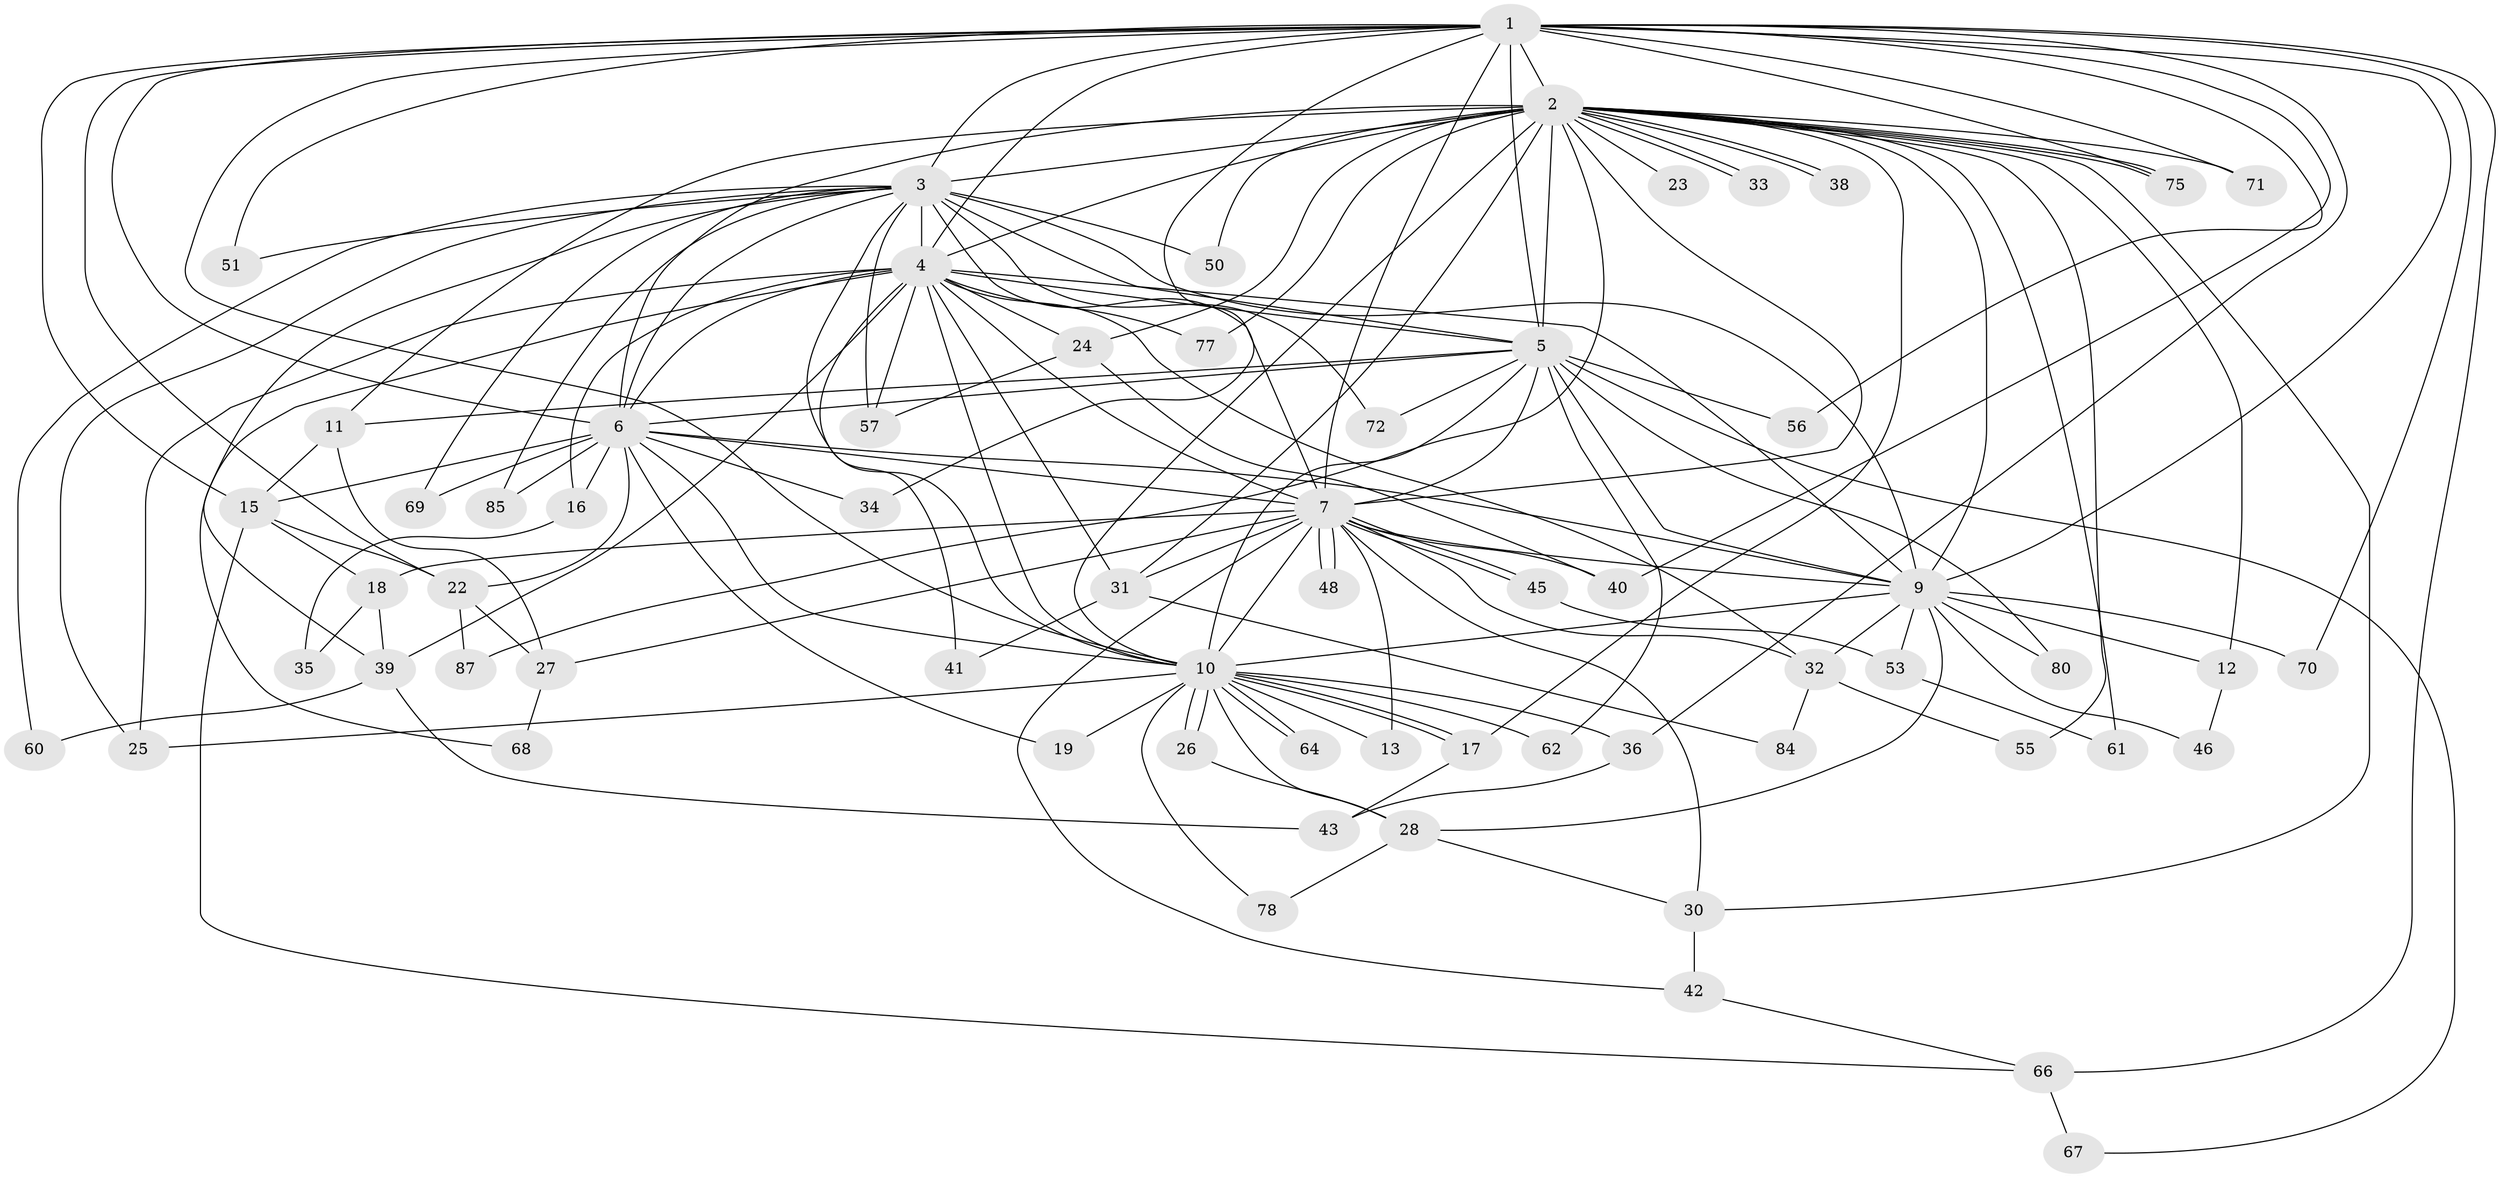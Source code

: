 // original degree distribution, {24: 0.022988505747126436, 21: 0.022988505747126436, 19: 0.011494252873563218, 20: 0.011494252873563218, 16: 0.011494252873563218, 15: 0.011494252873563218, 18: 0.011494252873563218, 17: 0.011494252873563218, 4: 0.08045977011494253, 3: 0.1839080459770115, 2: 0.5517241379310345, 5: 0.05747126436781609, 6: 0.011494252873563218}
// Generated by graph-tools (version 1.1) at 2025/41/03/06/25 10:41:39]
// undirected, 64 vertices, 160 edges
graph export_dot {
graph [start="1"]
  node [color=gray90,style=filled];
  1 [super="+59"];
  2 [super="+8"];
  3 [super="+21"];
  4 [super="+44"];
  5 [super="+54"];
  6 [super="+14"];
  7 [super="+74"];
  9 [super="+37"];
  10 [super="+47"];
  11;
  12;
  13;
  15 [super="+63"];
  16;
  17 [super="+20"];
  18;
  19;
  22 [super="+52"];
  23;
  24;
  25 [super="+29"];
  26;
  27 [super="+86"];
  28 [super="+79"];
  30 [super="+76"];
  31;
  32 [super="+49"];
  33;
  34;
  35;
  36;
  38;
  39 [super="+83"];
  40 [super="+58"];
  41;
  42 [super="+82"];
  43 [super="+73"];
  45;
  46;
  48;
  50;
  51;
  53;
  55;
  56;
  57 [super="+65"];
  60;
  61;
  62;
  64;
  66;
  67;
  68;
  69;
  70;
  71;
  72;
  75 [super="+81"];
  77;
  78;
  80;
  84;
  85;
  87;
  1 -- 2 [weight=2];
  1 -- 3;
  1 -- 4;
  1 -- 5 [weight=2];
  1 -- 6;
  1 -- 7;
  1 -- 9 [weight=2];
  1 -- 10;
  1 -- 15;
  1 -- 22;
  1 -- 34;
  1 -- 36;
  1 -- 40;
  1 -- 51;
  1 -- 56;
  1 -- 66;
  1 -- 70;
  1 -- 71;
  1 -- 75;
  2 -- 3 [weight=3];
  2 -- 4 [weight=2];
  2 -- 5 [weight=2];
  2 -- 6 [weight=2];
  2 -- 7 [weight=2];
  2 -- 9 [weight=2];
  2 -- 10 [weight=2];
  2 -- 12;
  2 -- 24;
  2 -- 31;
  2 -- 33;
  2 -- 33;
  2 -- 38;
  2 -- 38;
  2 -- 61;
  2 -- 75;
  2 -- 75;
  2 -- 87;
  2 -- 71;
  2 -- 11;
  2 -- 77;
  2 -- 23;
  2 -- 30;
  2 -- 50;
  2 -- 55;
  2 -- 17;
  3 -- 4 [weight=2];
  3 -- 5;
  3 -- 6;
  3 -- 7;
  3 -- 9;
  3 -- 10;
  3 -- 25;
  3 -- 50;
  3 -- 51;
  3 -- 60;
  3 -- 69;
  3 -- 72;
  3 -- 85;
  3 -- 39;
  3 -- 57;
  4 -- 5;
  4 -- 6;
  4 -- 7;
  4 -- 9;
  4 -- 10;
  4 -- 16;
  4 -- 24;
  4 -- 31;
  4 -- 32;
  4 -- 39;
  4 -- 41;
  4 -- 57;
  4 -- 68;
  4 -- 77;
  4 -- 25;
  5 -- 6;
  5 -- 7;
  5 -- 9;
  5 -- 10;
  5 -- 11;
  5 -- 56;
  5 -- 62;
  5 -- 67;
  5 -- 72;
  5 -- 80;
  6 -- 7;
  6 -- 9;
  6 -- 10;
  6 -- 16;
  6 -- 19;
  6 -- 22;
  6 -- 34;
  6 -- 69;
  6 -- 85;
  6 -- 15;
  7 -- 9;
  7 -- 10;
  7 -- 13;
  7 -- 18;
  7 -- 27;
  7 -- 30;
  7 -- 32;
  7 -- 40;
  7 -- 42;
  7 -- 45;
  7 -- 45;
  7 -- 48;
  7 -- 48;
  7 -- 31;
  9 -- 10;
  9 -- 12;
  9 -- 28;
  9 -- 46;
  9 -- 53;
  9 -- 70;
  9 -- 80;
  9 -- 32;
  10 -- 13;
  10 -- 17;
  10 -- 17;
  10 -- 19;
  10 -- 25;
  10 -- 26;
  10 -- 26;
  10 -- 36;
  10 -- 62;
  10 -- 64;
  10 -- 64;
  10 -- 78;
  10 -- 28;
  11 -- 15;
  11 -- 27;
  12 -- 46;
  15 -- 18;
  15 -- 66;
  15 -- 22;
  16 -- 35;
  17 -- 43;
  18 -- 35;
  18 -- 39;
  22 -- 27;
  22 -- 87;
  24 -- 57;
  24 -- 40;
  26 -- 28;
  27 -- 68;
  28 -- 78;
  28 -- 30;
  30 -- 42;
  31 -- 41;
  31 -- 84;
  32 -- 84;
  32 -- 55;
  36 -- 43;
  39 -- 43;
  39 -- 60;
  42 -- 66;
  45 -- 53;
  53 -- 61;
  66 -- 67;
}
